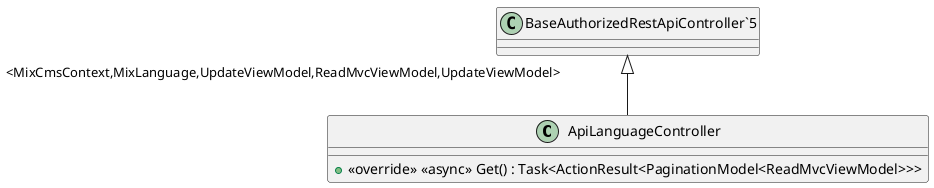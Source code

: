@startuml
class ApiLanguageController {
    + <<override>> <<async>> Get() : Task<ActionResult<PaginationModel<ReadMvcViewModel>>>
}
"BaseAuthorizedRestApiController`5" "<MixCmsContext,MixLanguage,UpdateViewModel,ReadMvcViewModel,UpdateViewModel>" <|-- ApiLanguageController
@enduml
